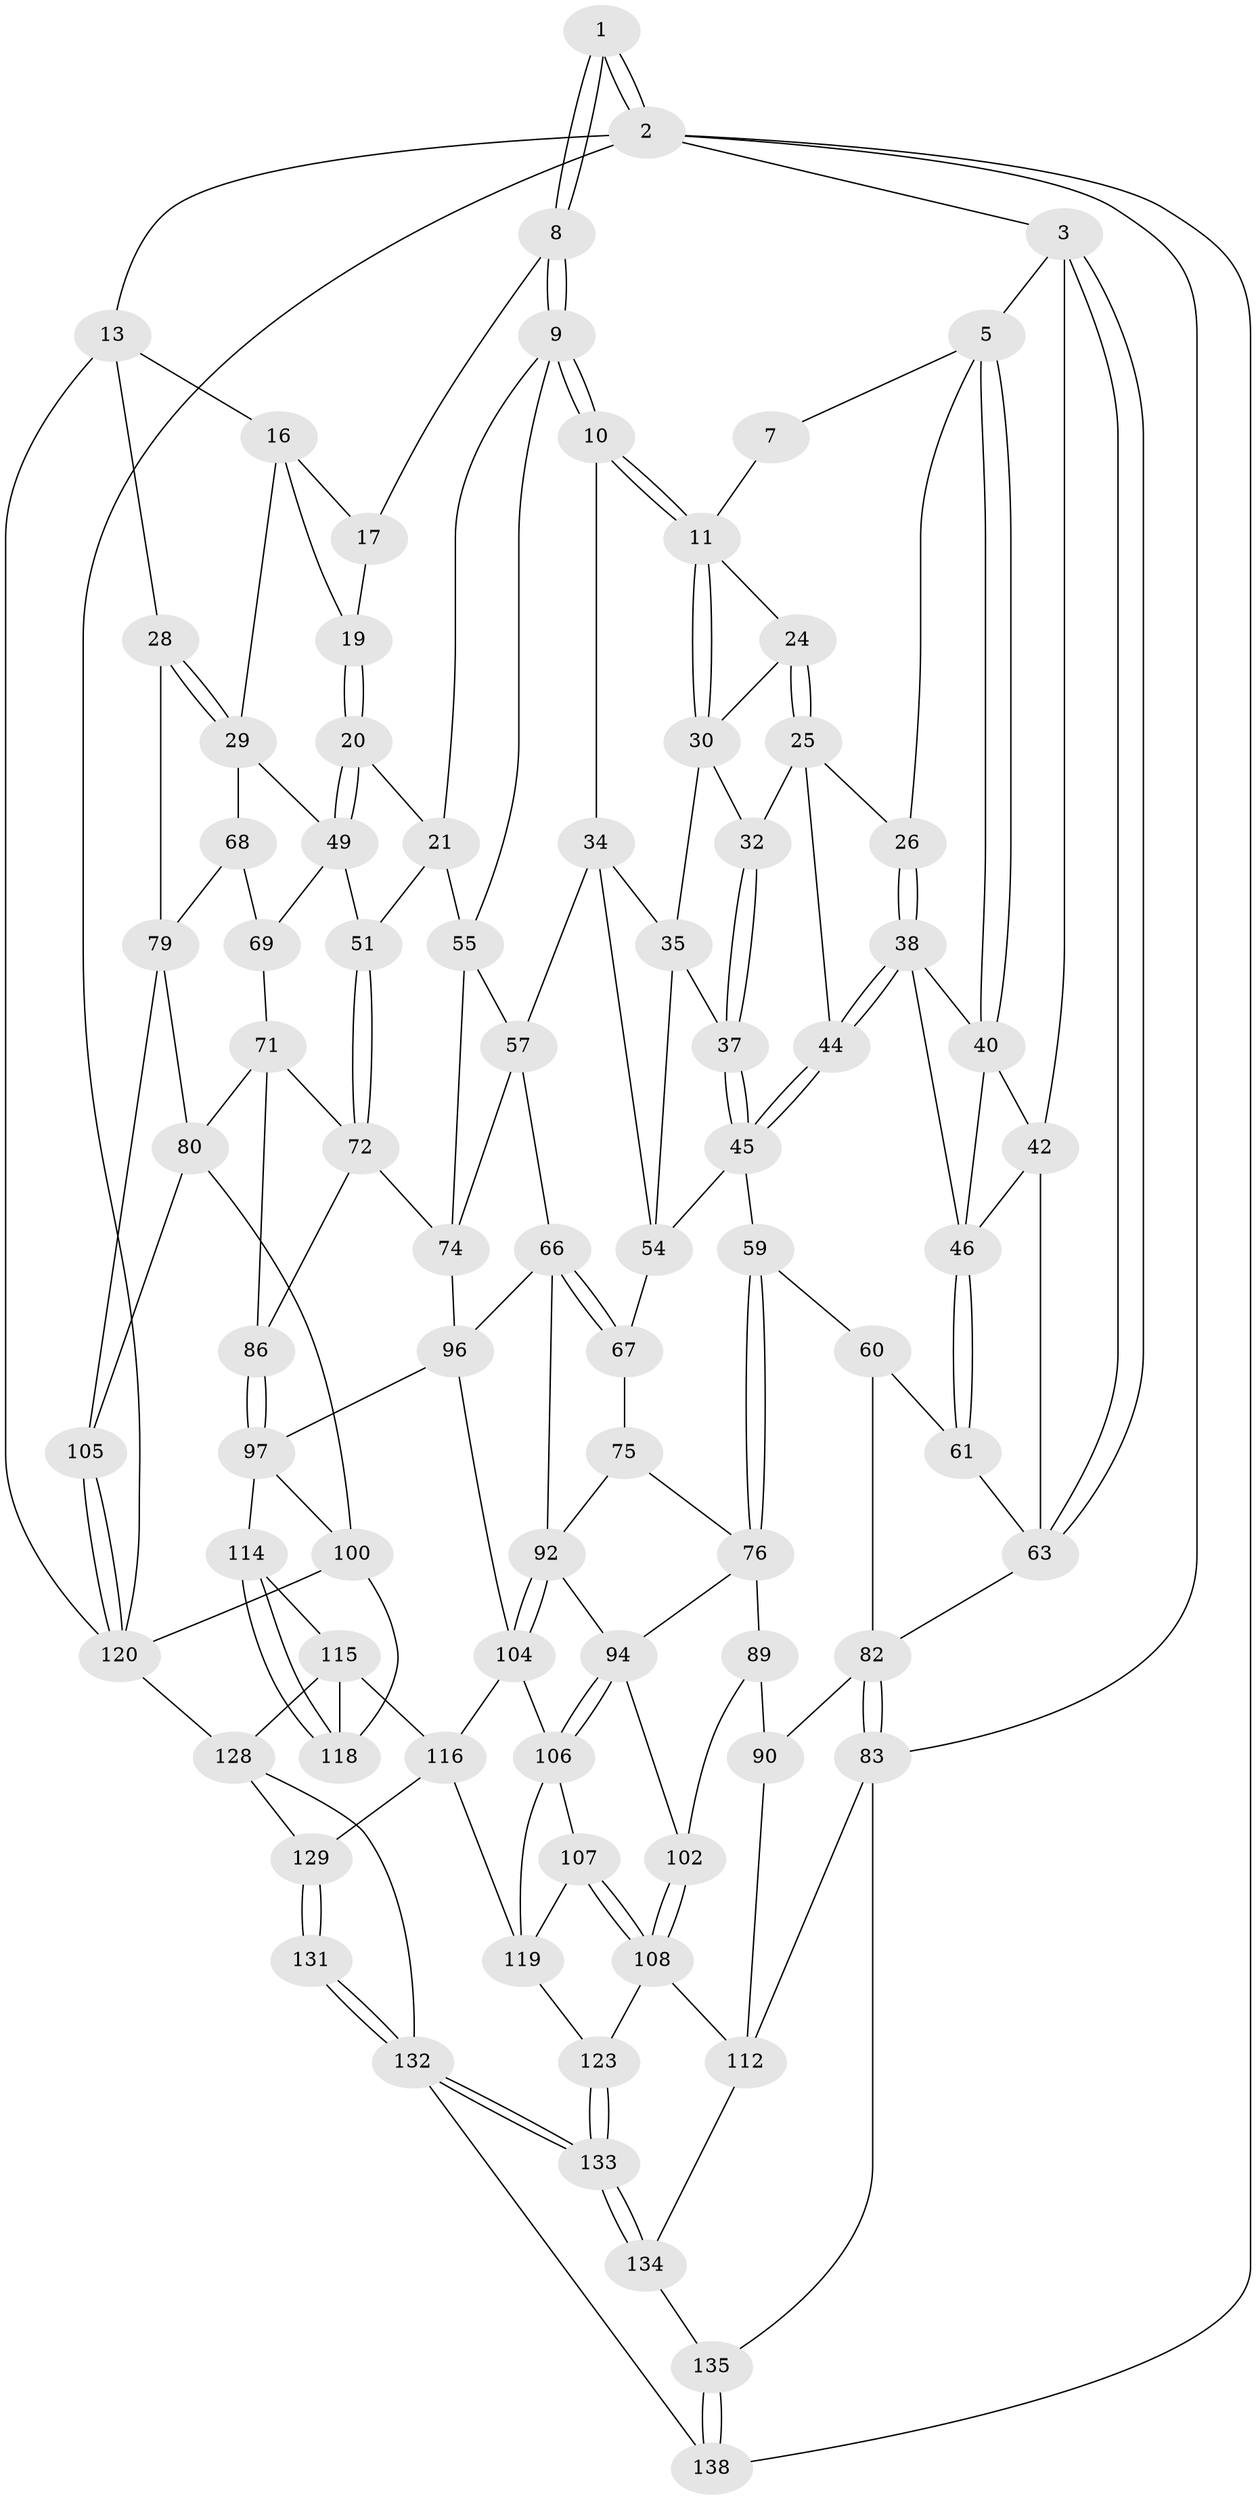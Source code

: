 // original degree distribution, {4: 0.2318840579710145, 5: 0.5144927536231884, 3: 0.021739130434782608, 6: 0.2318840579710145}
// Generated by graph-tools (version 1.1) at 2025/42/03/06/25 10:42:31]
// undirected, 83 vertices, 183 edges
graph export_dot {
graph [start="1"]
  node [color=gray90,style=filled];
  1 [pos="+0.35284787273969803+0"];
  2 [pos="+0+0",super="+84"];
  3 [pos="+0+0",super="+4"];
  5 [pos="+0.07090623844393859+0.06444658971242138",super="+6"];
  7 [pos="+0.32092801828047035+0.03022239663276741"];
  8 [pos="+0.6499477921667404+0",super="+15"];
  9 [pos="+0.5858308534197254+0.10214909397068585",super="+22"];
  10 [pos="+0.515987570292868+0.1301611897962149"];
  11 [pos="+0.49186949311437167+0.12572960981701017",super="+12"];
  13 [pos="+1+0",super="+14"];
  16 [pos="+0.9564828600254821+0.09511716493282847",super="+27"];
  17 [pos="+0.8859653126493434+0.07085144528364058",super="+18"];
  19 [pos="+0.8134698577439409+0.19258938440332954",super="+23"];
  20 [pos="+0.807782828400617+0.19591944119122356"];
  21 [pos="+0.7647367995305983+0.18719847714139762",super="+52"];
  24 [pos="+0.3066680713810701+0.15523987311692372"];
  25 [pos="+0.26669654717357716+0.173063528889563",super="+33"];
  26 [pos="+0.2514774723933988+0.16547978691052928"];
  28 [pos="+1+0.2597977002452187"];
  29 [pos="+1+0.25978609749300546",super="+48"];
  30 [pos="+0.3783861101069282+0.16445121611163363",super="+31"];
  32 [pos="+0.28882558094579447+0.19599442431694547"];
  34 [pos="+0.47815247063296445+0.18083896470657906",super="+53"];
  35 [pos="+0.3565875034324508+0.20898120315461433",super="+36"];
  37 [pos="+0.3166325916083802+0.27788272198455377"];
  38 [pos="+0.20306218355637676+0.25582326792900784",super="+39"];
  40 [pos="+0.11446747652117176+0.21553846990328626",super="+41"];
  42 [pos="+0.03566243323527755+0.310226869855027",super="+43"];
  44 [pos="+0.25176789056993987+0.2969297096475705"];
  45 [pos="+0.2704543834364712+0.3192999060935962",super="+58"];
  46 [pos="+0.13368194264267738+0.3796454866184549",super="+47"];
  49 [pos="+0.8174351478244345+0.2982690833379738",super="+50"];
  51 [pos="+0.7275759285908736+0.360757038008768"];
  54 [pos="+0.40962986088174014+0.30570802438114875",super="+62"];
  55 [pos="+0.6225067893838758+0.3288356458497761",super="+56"];
  57 [pos="+0.5639965168896126+0.37700762050010406",super="+65"];
  59 [pos="+0.21779509740050362+0.41101590331434246"];
  60 [pos="+0.15108014859437796+0.41706491211121915"];
  61 [pos="+0.14401980392599809+0.40646458602338803"];
  63 [pos="+0+0.35057170449734676",super="+64"];
  66 [pos="+0.47014917459888655+0.4956640550832723",super="+91"];
  67 [pos="+0.42112334321526945+0.48890461232248933"];
  68 [pos="+0.9843854444372451+0.3709060756654467",super="+77"];
  69 [pos="+0.8071797850451795+0.3375760638281845",super="+70"];
  71 [pos="+0.8517269336128456+0.44829706615559517",super="+81"];
  72 [pos="+0.7498858289644564+0.45389259980660385",super="+73"];
  74 [pos="+0.6741918820650676+0.5362357957297138",super="+78"];
  75 [pos="+0.4133212633662202+0.49347222506523636"];
  76 [pos="+0.322558593747257+0.5171378459006561",super="+88"];
  79 [pos="+0.9322543903092765+0.5468593069063068",super="+85"];
  80 [pos="+0.8799209308332727+0.6030957294618104",super="+99"];
  82 [pos="+0+0.5191971925355668",super="+87"];
  83 [pos="+0+0.773349118719512",super="+113"];
  86 [pos="+0.7987883799362904+0.5583662292314355"];
  89 [pos="+0.23507108663938528+0.6199652588056038",super="+103"];
  90 [pos="+0.1467147067183046+0.6064765735792811",super="+111"];
  92 [pos="+0.49642457799844486+0.6405632842076587",super="+93"];
  94 [pos="+0.372280105342337+0.6568440594073532",super="+95"];
  96 [pos="+0.6465417202660557+0.6057037287990517",super="+98"];
  97 [pos="+0.7202507195594496+0.6681161465223208",super="+101"];
  100 [pos="+0.8286603581777311+0.7223092582479894",super="+117"];
  102 [pos="+0.28513315133908435+0.7928891087796558"];
  104 [pos="+0.5455607978637534+0.6995723019162536",super="+109"];
  105 [pos="+1+0.9006763449722103"];
  106 [pos="+0.3736527051025914+0.6718205449674647",super="+110"];
  107 [pos="+0.37433892865388463+0.7388189276989988"];
  108 [pos="+0.28605096849166206+0.7946840897153109",super="+124"];
  112 [pos="+0+0.7434239632437897",super="+126"];
  114 [pos="+0.7023936454670804+0.7446146183333391"];
  115 [pos="+0.6357899128730518+0.7887991417726479",super="+127"];
  116 [pos="+0.5961600585010571+0.7938166730873069",super="+121"];
  118 [pos="+0.7779360698500656+0.8723867970154405"];
  119 [pos="+0.44927013440435926+0.7644020245394963",super="+122"];
  120 [pos="+1+0.9526975779962017",super="+125"];
  123 [pos="+0.4238195443980776+0.8831058521527775"];
  128 [pos="+0.7558204659031906+0.9467941749576595",super="+136"];
  129 [pos="+0.6667248915554379+0.913286446705446",super="+130"];
  131 [pos="+0.5074959928776857+1"];
  132 [pos="+0.46247896978690983+1",super="+137"];
  133 [pos="+0.45009169504228874+1"];
  134 [pos="+0.244982085312678+0.872677320025563"];
  135 [pos="+0.17113270399786676+0.9710612986742114"];
  138 [pos="+0.10792001112412516+1"];
  1 -- 2;
  1 -- 2;
  1 -- 8;
  1 -- 8;
  2 -- 3;
  2 -- 13;
  2 -- 83;
  2 -- 138;
  2 -- 120;
  3 -- 63;
  3 -- 63;
  3 -- 42;
  3 -- 5;
  5 -- 40;
  5 -- 40;
  5 -- 26;
  5 -- 7;
  7 -- 11;
  8 -- 9;
  8 -- 9;
  8 -- 17;
  9 -- 10;
  9 -- 10;
  9 -- 21;
  9 -- 55;
  10 -- 11;
  10 -- 11;
  10 -- 34;
  11 -- 30;
  11 -- 30;
  11 -- 24;
  13 -- 16;
  13 -- 28;
  13 -- 120;
  16 -- 17;
  16 -- 19;
  16 -- 29;
  17 -- 19 [weight=2];
  19 -- 20;
  19 -- 20;
  20 -- 21;
  20 -- 49;
  20 -- 49;
  21 -- 51;
  21 -- 55;
  24 -- 25;
  24 -- 25;
  24 -- 30;
  25 -- 26;
  25 -- 32;
  25 -- 44;
  26 -- 38;
  26 -- 38;
  28 -- 29;
  28 -- 29;
  28 -- 79;
  29 -- 49;
  29 -- 68;
  30 -- 32;
  30 -- 35;
  32 -- 37;
  32 -- 37;
  34 -- 35;
  34 -- 57;
  34 -- 54;
  35 -- 37;
  35 -- 54;
  37 -- 45;
  37 -- 45;
  38 -- 44;
  38 -- 44;
  38 -- 40;
  38 -- 46;
  40 -- 42;
  40 -- 46;
  42 -- 63;
  42 -- 46;
  44 -- 45;
  44 -- 45;
  45 -- 59;
  45 -- 54;
  46 -- 61;
  46 -- 61;
  49 -- 51;
  49 -- 69;
  51 -- 72;
  51 -- 72;
  54 -- 67;
  55 -- 57;
  55 -- 74;
  57 -- 66;
  57 -- 74;
  59 -- 60;
  59 -- 76;
  59 -- 76;
  60 -- 61;
  60 -- 82;
  61 -- 63;
  63 -- 82;
  66 -- 67;
  66 -- 67;
  66 -- 96;
  66 -- 92;
  67 -- 75;
  68 -- 69 [weight=2];
  68 -- 79;
  69 -- 71;
  71 -- 72;
  71 -- 80;
  71 -- 86;
  72 -- 74;
  72 -- 86;
  74 -- 96;
  75 -- 76;
  75 -- 92;
  76 -- 89;
  76 -- 94;
  79 -- 80;
  79 -- 105;
  80 -- 105;
  80 -- 100;
  82 -- 83;
  82 -- 83;
  82 -- 90;
  83 -- 112;
  83 -- 135;
  86 -- 97;
  86 -- 97;
  89 -- 90 [weight=2];
  89 -- 102;
  90 -- 112;
  92 -- 104;
  92 -- 104;
  92 -- 94;
  94 -- 106;
  94 -- 106;
  94 -- 102;
  96 -- 97;
  96 -- 104;
  97 -- 114;
  97 -- 100;
  100 -- 120;
  100 -- 118;
  102 -- 108;
  102 -- 108;
  104 -- 106;
  104 -- 116;
  105 -- 120;
  105 -- 120;
  106 -- 107;
  106 -- 119;
  107 -- 108;
  107 -- 108;
  107 -- 119;
  108 -- 123;
  108 -- 112;
  112 -- 134;
  114 -- 115;
  114 -- 118;
  114 -- 118;
  115 -- 116;
  115 -- 128;
  115 -- 118;
  116 -- 129;
  116 -- 119;
  119 -- 123;
  120 -- 128;
  123 -- 133;
  123 -- 133;
  128 -- 129;
  128 -- 132;
  129 -- 131 [weight=2];
  129 -- 131;
  131 -- 132;
  131 -- 132;
  132 -- 133;
  132 -- 133;
  132 -- 138;
  133 -- 134;
  133 -- 134;
  134 -- 135;
  135 -- 138;
  135 -- 138;
}
